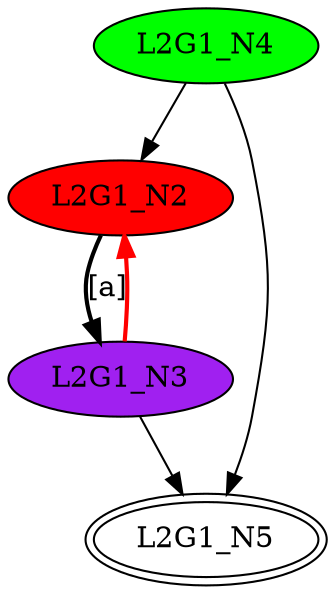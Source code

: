 digraph G1{
"L2G1_N2" [style=filled,fillcolor=red];
"L2G1_N3" [style=filled,fillcolor=purple];
"L2G1_N4" [style=filled,fillcolor=green];
"L2G1_N5" [peripheries=2];
"L2G1_N2"->"L2G1_N3" [style = bold, label = "[a]"];
"L2G1_N4"->"L2G1_N2";
"L2G1_N3"->"L2G1_N5";
"L2G1_N4"->"L2G1_N5";
"L2G1_N3"->"L2G1_N2" [color=red,style = bold, label = ""];
}

